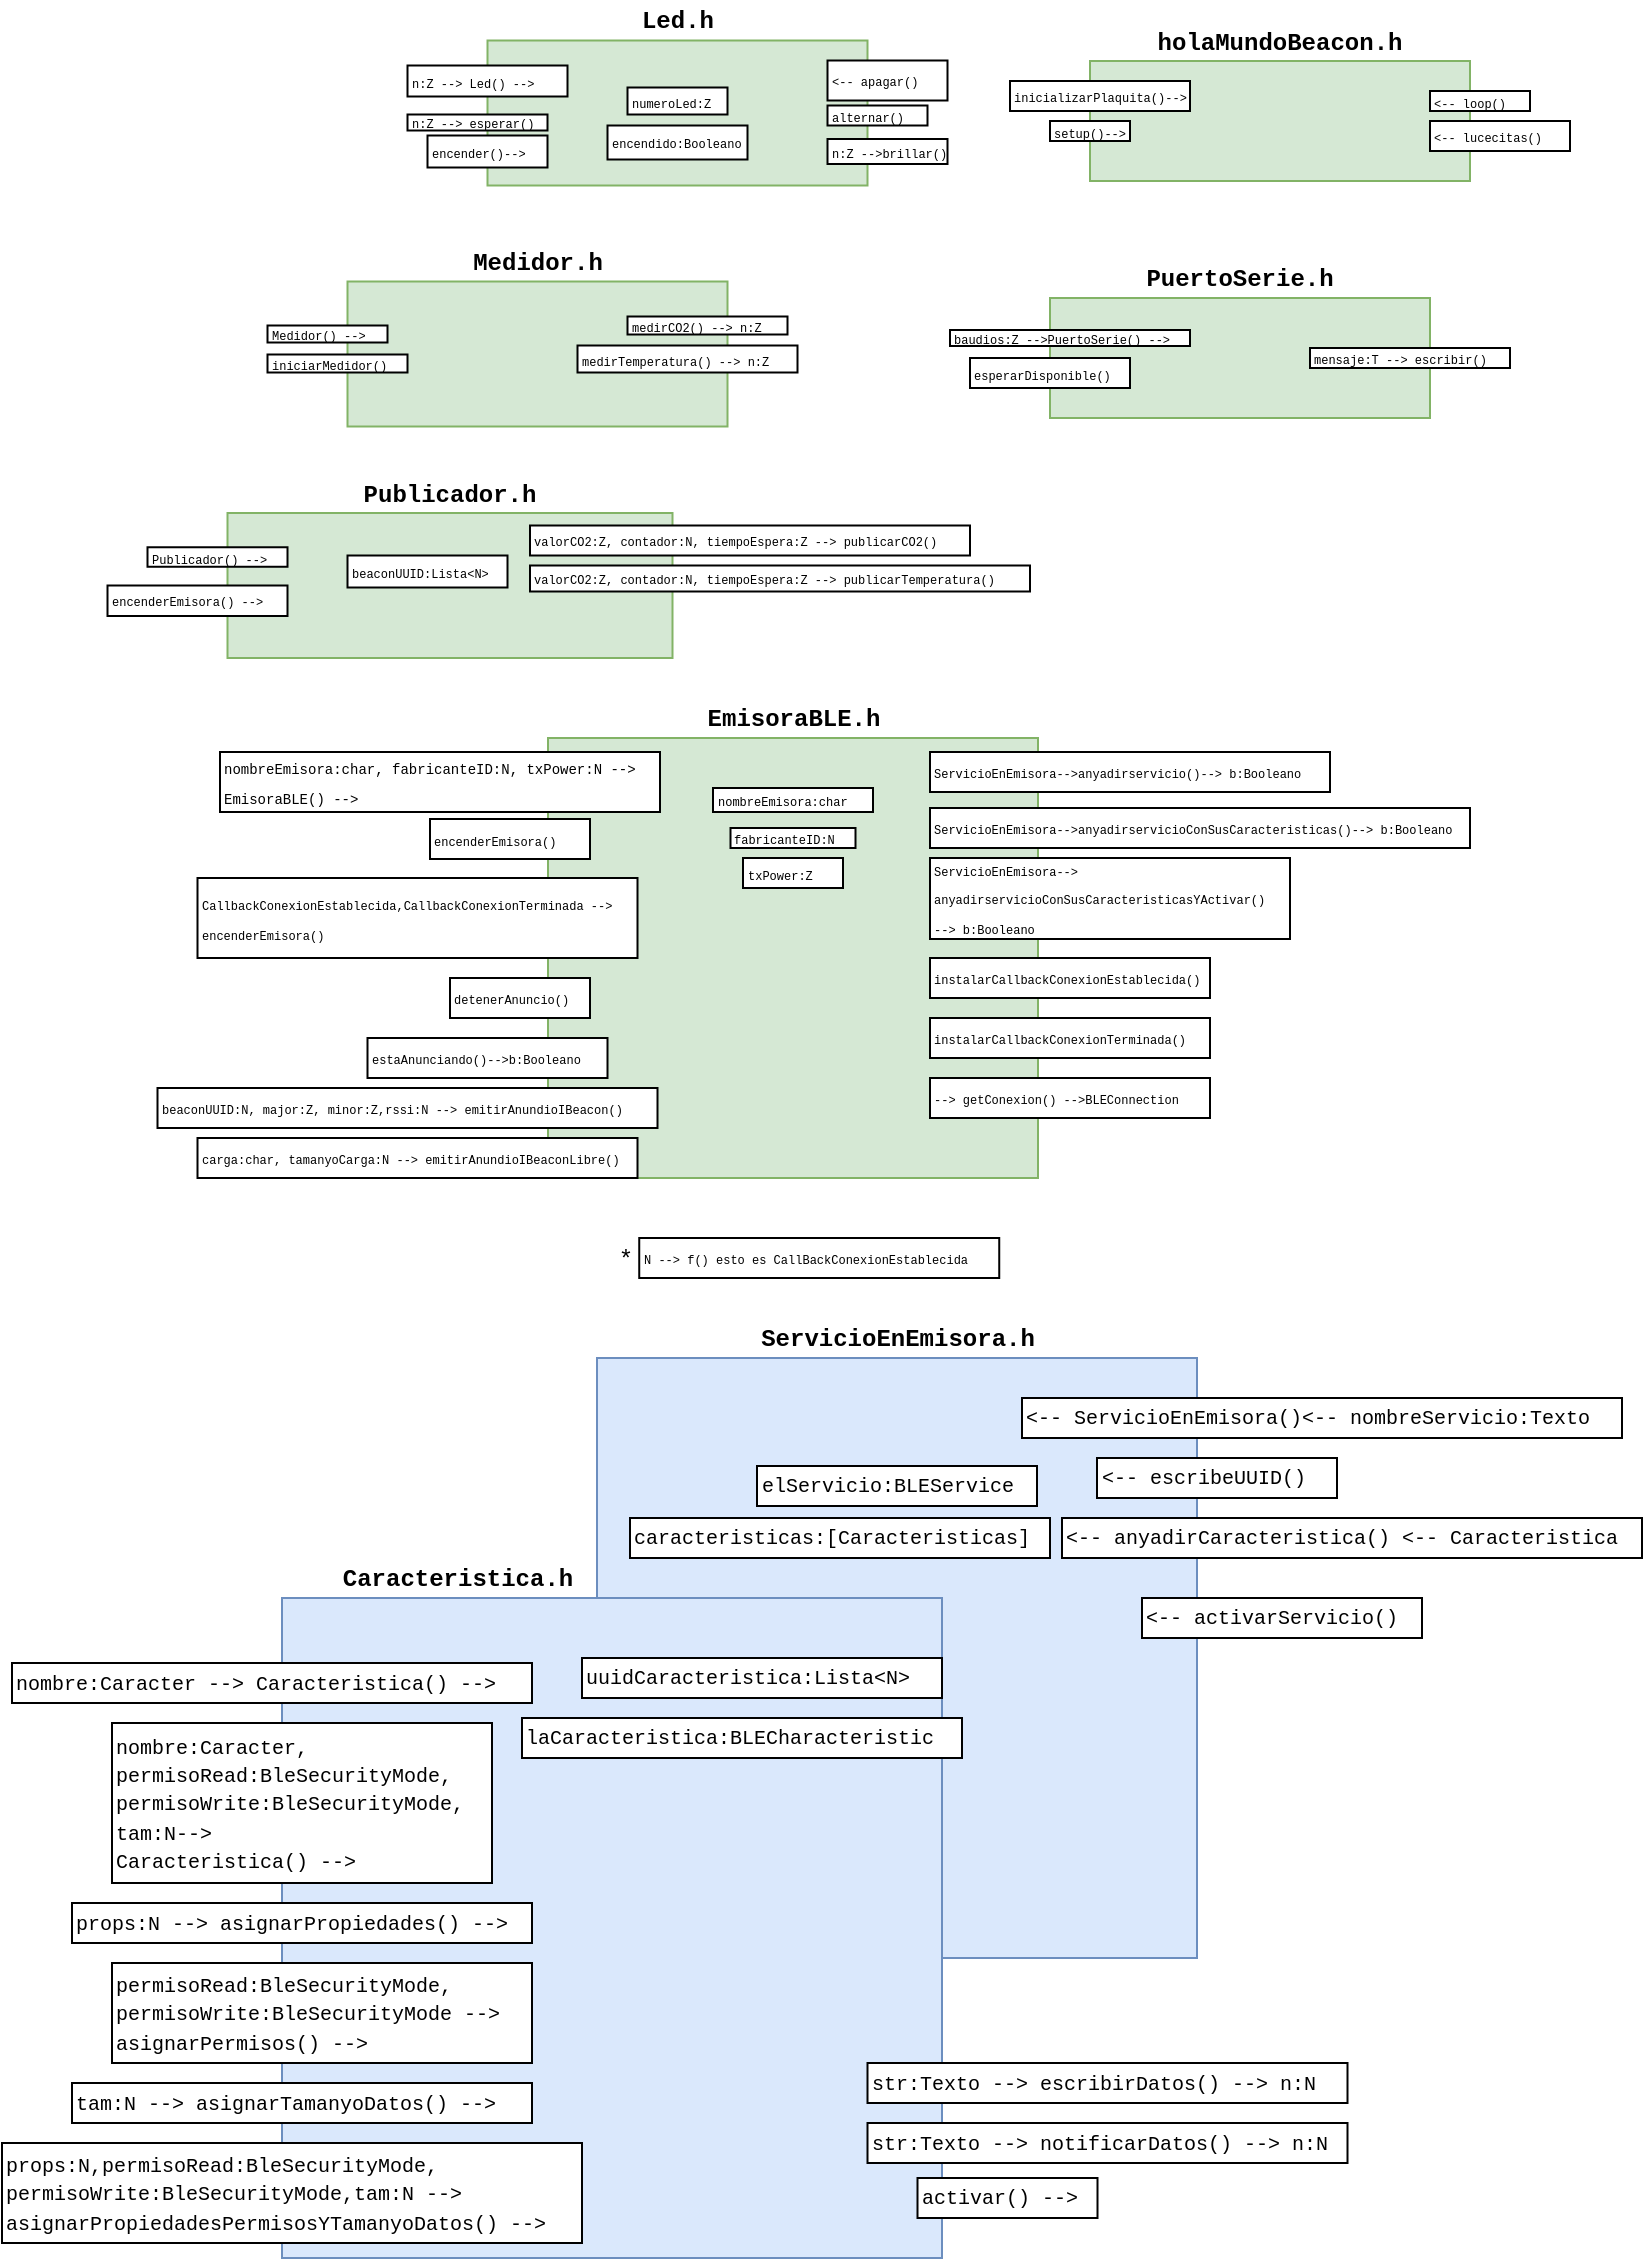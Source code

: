 <mxfile version="15.3.5" type="device"><diagram id="tgO9uGDI0BwoDOcUJX7m" name="Page-1"><mxGraphModel dx="2048" dy="681" grid="1" gridSize="10" guides="1" tooltips="1" connect="1" arrows="1" fold="1" page="1" pageScale="1" pageWidth="827" pageHeight="1169" math="0" shadow="0"><root><mxCell id="0"/><mxCell id="1" parent="0"/><mxCell id="ipwgen2EV-EIBakDFhna-1" value="" style="rounded=0;whiteSpace=wrap;html=1;fillColor=#d5e8d4;strokeColor=#82b366;" parent="1" vertex="1"><mxGeometry x="-280" y="61.5" width="190" height="60" as="geometry"/></mxCell><mxCell id="ipwgen2EV-EIBakDFhna-2" value="&lt;font face=&quot;Courier New&quot;&gt;&lt;b&gt;holaMundoBeacon.h&lt;/b&gt;&lt;/font&gt;" style="text;html=1;strokeColor=none;fillColor=none;align=center;verticalAlign=middle;whiteSpace=wrap;rounded=0;" parent="1" vertex="1"><mxGeometry x="-205" y="41.5" width="40" height="20" as="geometry"/></mxCell><mxCell id="ipwgen2EV-EIBakDFhna-3" value="&lt;font style=&quot;font-size: 6px&quot;&gt;inicializarPlaquita()--&amp;gt;&lt;/font&gt;" style="rounded=0;whiteSpace=wrap;html=1;strokeColor=default;strokeWidth=1;autosize=1;align=left;fontFamily=Courier New;" parent="1" vertex="1"><mxGeometry x="-320" y="71.5" width="90" height="15" as="geometry"/></mxCell><mxCell id="ipwgen2EV-EIBakDFhna-4" value="&lt;font style=&quot;font-size: 6px&quot;&gt;setup()--&amp;gt;&lt;/font&gt;" style="rounded=0;whiteSpace=wrap;html=1;strokeColor=default;strokeWidth=1;autosize=1;align=left;fontFamily=Courier New;" parent="1" vertex="1"><mxGeometry x="-300" y="91.5" width="40" height="10" as="geometry"/></mxCell><mxCell id="ipwgen2EV-EIBakDFhna-6" value="&lt;font style=&quot;font-size: 6px&quot;&gt;&amp;lt;-- loop()&lt;/font&gt;" style="rounded=0;whiteSpace=wrap;html=1;strokeColor=default;strokeWidth=1;autosize=1;align=left;fontFamily=Courier New;" parent="1" vertex="1"><mxGeometry x="-110" y="76.5" width="50" height="10" as="geometry"/></mxCell><mxCell id="ipwgen2EV-EIBakDFhna-7" value="&lt;font style=&quot;font-size: 6px&quot;&gt;&amp;lt;-- lucecitas()&lt;/font&gt;" style="rounded=0;whiteSpace=wrap;html=1;strokeColor=default;strokeWidth=1;autosize=1;align=left;fontFamily=Courier New;" parent="1" vertex="1"><mxGeometry x="-110" y="91.5" width="70" height="15" as="geometry"/></mxCell><mxCell id="ipwgen2EV-EIBakDFhna-8" value="" style="rounded=0;whiteSpace=wrap;html=1;fillColor=#d5e8d4;strokeColor=#82b366;" parent="1" vertex="1"><mxGeometry x="-300" y="180" width="190" height="60" as="geometry"/></mxCell><mxCell id="ipwgen2EV-EIBakDFhna-9" value="&lt;font face=&quot;Courier New&quot;&gt;&lt;b&gt;PuertoSerie.h&lt;/b&gt;&lt;/font&gt;" style="text;html=1;strokeColor=none;fillColor=none;align=center;verticalAlign=middle;whiteSpace=wrap;rounded=0;" parent="1" vertex="1"><mxGeometry x="-225" y="160" width="40" height="20" as="geometry"/></mxCell><mxCell id="ipwgen2EV-EIBakDFhna-10" value="&lt;font style=&quot;font-size: 6px&quot;&gt;baudios:Z --&amp;gt;PuertoSerie() --&amp;gt;&lt;/font&gt;" style="rounded=0;whiteSpace=wrap;html=1;strokeColor=default;strokeWidth=1;autosize=1;align=left;fontFamily=Courier New;" parent="1" vertex="1"><mxGeometry x="-350" y="196" width="120" height="8" as="geometry"/></mxCell><mxCell id="ipwgen2EV-EIBakDFhna-11" value="&lt;font style=&quot;font-size: 6px&quot;&gt;esperarDisponible()&lt;/font&gt;" style="rounded=0;whiteSpace=wrap;html=1;strokeColor=default;strokeWidth=1;autosize=1;align=left;fontFamily=Courier New;" parent="1" vertex="1"><mxGeometry x="-340" y="210" width="80" height="15" as="geometry"/></mxCell><mxCell id="ipwgen2EV-EIBakDFhna-12" value="&lt;font style=&quot;font-size: 6px&quot;&gt;mensaje:T --&amp;gt; escribir()&lt;/font&gt;" style="rounded=0;whiteSpace=wrap;html=1;strokeColor=default;strokeWidth=1;autosize=1;align=left;fontFamily=Courier New;" parent="1" vertex="1"><mxGeometry x="-170" y="205" width="100" height="10" as="geometry"/></mxCell><mxCell id="ipwgen2EV-EIBakDFhna-15" value="" style="rounded=0;whiteSpace=wrap;html=1;fillColor=#d5e8d4;strokeColor=#82b366;" parent="1" vertex="1"><mxGeometry x="-551" y="400" width="245" height="220" as="geometry"/></mxCell><mxCell id="ipwgen2EV-EIBakDFhna-16" value="&lt;font face=&quot;Courier New&quot;&gt;&lt;b&gt;EmisoraBLE.h&lt;/b&gt;&lt;/font&gt;" style="text;html=1;strokeColor=none;fillColor=none;align=center;verticalAlign=middle;whiteSpace=wrap;rounded=0;" parent="1" vertex="1"><mxGeometry x="-448.5" y="380" width="40" height="20" as="geometry"/></mxCell><mxCell id="ipwgen2EV-EIBakDFhna-17" value="&lt;font style=&quot;font-size: 7px&quot;&gt;nombreEmisora:char, fabricanteID:N, txPower:N --&amp;gt;&lt;br&gt;EmisoraBLE() --&amp;gt;&lt;/font&gt;" style="rounded=0;whiteSpace=wrap;strokeColor=default;strokeWidth=1;autosize=1;align=left;fontFamily=Courier New;html=1;" parent="1" vertex="1"><mxGeometry x="-715" y="407" width="220" height="30" as="geometry"/></mxCell><mxCell id="ipwgen2EV-EIBakDFhna-18" value="&lt;font style=&quot;font-size: 6px&quot;&gt;encenderEmisora()&lt;/font&gt;" style="rounded=0;whiteSpace=wrap;html=1;strokeColor=default;strokeWidth=1;autosize=1;align=left;fontFamily=Courier New;" parent="1" vertex="1"><mxGeometry x="-610" y="440.5" width="80" height="20" as="geometry"/></mxCell><mxCell id="ipwgen2EV-EIBakDFhna-19" value="&lt;font style=&quot;font-size: 6px&quot;&gt;nombreEmisora:char&lt;/font&gt;" style="rounded=0;whiteSpace=wrap;html=1;strokeColor=default;strokeWidth=1;autosize=1;align=left;fontFamily=Courier New;" parent="1" vertex="1"><mxGeometry x="-468.5" y="425" width="80" height="12" as="geometry"/></mxCell><mxCell id="ipwgen2EV-EIBakDFhna-20" value="&lt;font style=&quot;font-size: 6px&quot;&gt;fabricanteID:N&lt;/font&gt;" style="rounded=0;whiteSpace=wrap;html=1;strokeColor=default;strokeWidth=1;autosize=1;align=left;fontFamily=Courier New;" parent="1" vertex="1"><mxGeometry x="-459.75" y="445" width="62.5" height="10" as="geometry"/></mxCell><mxCell id="ipwgen2EV-EIBakDFhna-21" value="&lt;font style=&quot;font-size: 6px&quot;&gt;txPower:Z&lt;/font&gt;" style="rounded=0;whiteSpace=wrap;html=1;strokeColor=default;strokeWidth=1;autosize=1;align=left;fontFamily=Courier New;" parent="1" vertex="1"><mxGeometry x="-453.5" y="460" width="50" height="15" as="geometry"/></mxCell><mxCell id="ipwgen2EV-EIBakDFhna-22" value="&lt;font style=&quot;font-size: 6px&quot;&gt;detenerAnuncio()&lt;/font&gt;" style="rounded=0;whiteSpace=wrap;html=1;strokeColor=default;strokeWidth=1;autosize=1;align=left;fontFamily=Courier New;" parent="1" vertex="1"><mxGeometry x="-600" y="520" width="70" height="20" as="geometry"/></mxCell><mxCell id="ipwgen2EV-EIBakDFhna-23" value="&lt;font style=&quot;font-size: 6px&quot;&gt;estaAnunciando()--&amp;gt;b:Booleano&lt;/font&gt;" style="rounded=0;whiteSpace=wrap;html=1;strokeColor=default;strokeWidth=1;autosize=1;align=left;fontFamily=Courier New;" parent="1" vertex="1"><mxGeometry x="-641.25" y="550" width="120" height="20" as="geometry"/></mxCell><mxCell id="ipwgen2EV-EIBakDFhna-24" value="&lt;font style=&quot;font-size: 6px&quot;&gt;beaconUUID:N, major:Z, minor:Z,rssi:N --&amp;gt; emitirAnundioIBeacon()&lt;/font&gt;" style="rounded=0;whiteSpace=wrap;html=1;strokeColor=default;strokeWidth=1;autosize=1;align=left;fontFamily=Courier New;" parent="1" vertex="1"><mxGeometry x="-746.25" y="575" width="250" height="20" as="geometry"/></mxCell><mxCell id="ipwgen2EV-EIBakDFhna-25" value="&lt;font style=&quot;font-size: 6px&quot;&gt;carga:char, tamanyoCarga:N --&amp;gt; emitirAnundioIBeaconLibre()&lt;/font&gt;" style="rounded=0;whiteSpace=wrap;html=1;strokeColor=default;strokeWidth=1;autosize=1;align=left;fontFamily=Courier New;" parent="1" vertex="1"><mxGeometry x="-726.25" y="600" width="220" height="20" as="geometry"/></mxCell><mxCell id="ipwgen2EV-EIBakDFhna-26" value="&lt;font style=&quot;font-size: 6px&quot;&gt;ServicioEnEmisora--&amp;gt;anyadirservicio()--&amp;gt; b:Booleano&lt;/font&gt;" style="rounded=0;whiteSpace=wrap;html=1;strokeColor=default;strokeWidth=1;autosize=1;align=left;fontFamily=Courier New;" parent="1" vertex="1"><mxGeometry x="-360" y="407" width="200" height="20" as="geometry"/></mxCell><mxCell id="ipwgen2EV-EIBakDFhna-27" value="&lt;font style=&quot;font-size: 6px&quot;&gt;ServicioEnEmisora--&amp;gt;anyadirservicioConSusCaracteristicas()--&amp;gt; b:Booleano&lt;/font&gt;" style="rounded=0;whiteSpace=wrap;html=1;strokeColor=default;strokeWidth=1;autosize=1;align=left;fontFamily=Courier New;" parent="1" vertex="1"><mxGeometry x="-360" y="435" width="270" height="20" as="geometry"/></mxCell><mxCell id="ipwgen2EV-EIBakDFhna-28" value="&lt;font style=&quot;font-size: 6px&quot;&gt;ServicioEnEmisora--&amp;gt;&lt;br&gt;anyadirservicioConSusCaracteristicasYActivar()&lt;br&gt;--&amp;gt; b:Booleano&lt;/font&gt;" style="rounded=0;whiteSpace=wrap;html=1;strokeColor=default;strokeWidth=1;autosize=1;align=left;fontFamily=Courier New;" parent="1" vertex="1"><mxGeometry x="-360" y="460" width="180" height="40.5" as="geometry"/></mxCell><mxCell id="ipwgen2EV-EIBakDFhna-29" value="&lt;font style=&quot;font-size: 6px&quot;&gt;instalarCallbackConexionEstablecida()&lt;/font&gt;" style="rounded=0;whiteSpace=wrap;html=1;strokeColor=default;strokeWidth=1;autosize=1;align=left;fontFamily=Courier New;" parent="1" vertex="1"><mxGeometry x="-360" y="510" width="140" height="20" as="geometry"/></mxCell><mxCell id="ipwgen2EV-EIBakDFhna-30" value="&lt;font style=&quot;font-size: 6px&quot;&gt;instalarCallbackConexionTerminada()&lt;/font&gt;" style="rounded=0;whiteSpace=wrap;html=1;strokeColor=default;strokeWidth=1;autosize=1;align=left;fontFamily=Courier New;" parent="1" vertex="1"><mxGeometry x="-360" y="540" width="140" height="20" as="geometry"/></mxCell><mxCell id="ipwgen2EV-EIBakDFhna-31" value="&lt;font style=&quot;font-size: 6px&quot;&gt;--&amp;gt; getConexion() --&amp;gt;BLEConnection&lt;/font&gt;" style="rounded=0;whiteSpace=wrap;html=1;strokeColor=default;strokeWidth=1;autosize=1;align=left;fontFamily=Courier New;" parent="1" vertex="1"><mxGeometry x="-360" y="570" width="140" height="20" as="geometry"/></mxCell><mxCell id="OFcf161wTZdt9iDyQ_8O-1" value="" style="rounded=0;whiteSpace=wrap;html=1;fillColor=#d5e8d4;strokeColor=#82b366;" parent="1" vertex="1"><mxGeometry x="-581.25" y="51.25" width="190" height="72.5" as="geometry"/></mxCell><mxCell id="OFcf161wTZdt9iDyQ_8O-2" value="&lt;font face=&quot;Courier New&quot;&gt;&lt;b&gt;Led.h&lt;/b&gt;&lt;/font&gt;" style="text;html=1;strokeColor=none;fillColor=none;align=center;verticalAlign=middle;whiteSpace=wrap;rounded=0;" parent="1" vertex="1"><mxGeometry x="-506.25" y="31.25" width="40" height="20" as="geometry"/></mxCell><mxCell id="OFcf161wTZdt9iDyQ_8O-3" value="&lt;font style=&quot;font-size: 6px&quot;&gt;n:Z --&amp;gt; Led() --&amp;gt;&lt;/font&gt;" style="rounded=0;whiteSpace=wrap;html=1;strokeColor=default;strokeWidth=1;autosize=1;align=left;fontFamily=Courier New;" parent="1" vertex="1"><mxGeometry x="-621.25" y="63.75" width="80" height="15.5" as="geometry"/></mxCell><mxCell id="OFcf161wTZdt9iDyQ_8O-5" value="&lt;font style=&quot;font-size: 6px&quot;&gt;&amp;lt;-- apagar()&lt;/font&gt;" style="rounded=0;whiteSpace=wrap;html=1;strokeColor=default;strokeWidth=1;autosize=1;align=left;fontFamily=Courier New;" parent="1" vertex="1"><mxGeometry x="-411.25" y="61.25" width="60" height="20" as="geometry"/></mxCell><mxCell id="OFcf161wTZdt9iDyQ_8O-6" value="&lt;font style=&quot;font-size: 6px&quot;&gt;alternar()&lt;/font&gt;" style="rounded=0;whiteSpace=wrap;html=1;strokeColor=default;strokeWidth=1;autosize=1;align=left;fontFamily=Courier New;" parent="1" vertex="1"><mxGeometry x="-411.25" y="83.75" width="50" height="10" as="geometry"/></mxCell><mxCell id="OFcf161wTZdt9iDyQ_8O-7" value="&lt;font style=&quot;font-size: 6px&quot;&gt;n:Z --&amp;gt; esperar()&lt;/font&gt;" style="rounded=0;whiteSpace=wrap;html=1;strokeColor=default;strokeWidth=1;autosize=1;align=left;fontFamily=Courier New;" parent="1" vertex="1"><mxGeometry x="-621.25" y="88.25" width="70" height="8" as="geometry"/></mxCell><mxCell id="OFcf161wTZdt9iDyQ_8O-8" value="&lt;font style=&quot;font-size: 6px&quot;&gt;encender()--&amp;gt;&lt;/font&gt;" style="rounded=0;whiteSpace=wrap;html=1;strokeColor=default;strokeWidth=1;autosize=1;align=left;fontFamily=Courier New;" parent="1" vertex="1"><mxGeometry x="-611.25" y="98.75" width="60" height="16" as="geometry"/></mxCell><mxCell id="OFcf161wTZdt9iDyQ_8O-9" value="&lt;font style=&quot;font-size: 6px&quot;&gt;numeroLed:Z&lt;/font&gt;" style="rounded=0;whiteSpace=wrap;html=1;strokeColor=default;strokeWidth=1;autosize=1;align=left;fontFamily=Courier New;" parent="1" vertex="1"><mxGeometry x="-511.25" y="74.75" width="50" height="13.5" as="geometry"/></mxCell><mxCell id="OFcf161wTZdt9iDyQ_8O-10" value="&lt;font style=&quot;font-size: 6px&quot;&gt;encendido:Booleano&lt;/font&gt;" style="rounded=0;whiteSpace=wrap;html=1;strokeColor=default;strokeWidth=1;autosize=1;align=left;fontFamily=Courier New;" parent="1" vertex="1"><mxGeometry x="-521.25" y="93.75" width="70" height="17" as="geometry"/></mxCell><mxCell id="OFcf161wTZdt9iDyQ_8O-11" value="&lt;font style=&quot;font-size: 6px&quot;&gt;n:Z --&amp;gt;brillar()&lt;/font&gt;" style="rounded=0;whiteSpace=wrap;html=1;strokeColor=default;strokeWidth=1;autosize=1;align=left;fontFamily=Courier New;" parent="1" vertex="1"><mxGeometry x="-411.25" y="100.5" width="60" height="12.5" as="geometry"/></mxCell><mxCell id="OFcf161wTZdt9iDyQ_8O-12" value="" style="rounded=0;whiteSpace=wrap;html=1;fillColor=#d5e8d4;strokeColor=#82b366;" parent="1" vertex="1"><mxGeometry x="-651.25" y="171.75" width="190" height="72.5" as="geometry"/></mxCell><mxCell id="OFcf161wTZdt9iDyQ_8O-13" value="&lt;font face=&quot;Courier New&quot;&gt;&lt;b&gt;Medidor.h&lt;/b&gt;&lt;/font&gt;" style="text;html=1;strokeColor=none;fillColor=none;align=center;verticalAlign=middle;whiteSpace=wrap;rounded=0;" parent="1" vertex="1"><mxGeometry x="-576.25" y="151.75" width="40" height="20" as="geometry"/></mxCell><mxCell id="OFcf161wTZdt9iDyQ_8O-14" value="&lt;font style=&quot;font-size: 6px&quot;&gt;Medidor() --&amp;gt;&lt;/font&gt;" style="rounded=0;whiteSpace=wrap;html=1;strokeColor=default;strokeWidth=1;autosize=1;align=left;fontFamily=Courier New;" parent="1" vertex="1"><mxGeometry x="-691.25" y="193.75" width="60" height="8.5" as="geometry"/></mxCell><mxCell id="OFcf161wTZdt9iDyQ_8O-15" value="&lt;font style=&quot;font-size: 6px&quot;&gt;medirCO2() --&amp;gt; n:Z&lt;/font&gt;" style="rounded=0;whiteSpace=wrap;html=1;strokeColor=default;strokeWidth=1;autosize=1;align=left;fontFamily=Courier New;" parent="1" vertex="1"><mxGeometry x="-511.25" y="189.25" width="80" height="9" as="geometry"/></mxCell><mxCell id="OFcf161wTZdt9iDyQ_8O-17" value="&lt;font style=&quot;font-size: 6px&quot;&gt;iniciarMedidor()&lt;/font&gt;" style="rounded=0;whiteSpace=wrap;html=1;strokeColor=default;strokeWidth=1;autosize=1;align=left;fontFamily=Courier New;" parent="1" vertex="1"><mxGeometry x="-691.25" y="208.25" width="70" height="9" as="geometry"/></mxCell><mxCell id="OFcf161wTZdt9iDyQ_8O-22" value="&lt;font style=&quot;font-size: 6px&quot;&gt;medirTemperatura() --&amp;gt; n:Z&lt;/font&gt;" style="rounded=0;whiteSpace=wrap;html=1;strokeColor=default;strokeWidth=1;autosize=1;align=left;fontFamily=Courier New;" parent="1" vertex="1"><mxGeometry x="-536.25" y="203.75" width="110" height="13.5" as="geometry"/></mxCell><mxCell id="OFcf161wTZdt9iDyQ_8O-23" value="" style="rounded=0;whiteSpace=wrap;html=1;fillColor=#d5e8d4;strokeColor=#82b366;" parent="1" vertex="1"><mxGeometry x="-711.25" y="287.5" width="222.5" height="72.5" as="geometry"/></mxCell><mxCell id="OFcf161wTZdt9iDyQ_8O-24" value="&lt;font face=&quot;Courier New&quot;&gt;&lt;b&gt;Publicador.h&lt;/b&gt;&lt;/font&gt;" style="text;html=1;strokeColor=none;fillColor=none;align=center;verticalAlign=middle;whiteSpace=wrap;rounded=0;" parent="1" vertex="1"><mxGeometry x="-620" y="267.5" width="40" height="20" as="geometry"/></mxCell><mxCell id="OFcf161wTZdt9iDyQ_8O-25" value="&lt;font style=&quot;font-size: 6px&quot;&gt;Publicador() --&amp;gt;&lt;/font&gt;" style="rounded=0;whiteSpace=wrap;html=1;strokeColor=default;strokeWidth=1;autosize=1;align=left;fontFamily=Courier New;" parent="1" vertex="1"><mxGeometry x="-751.25" y="304.63" width="70" height="9.75" as="geometry"/></mxCell><mxCell id="OFcf161wTZdt9iDyQ_8O-26" value="&lt;font style=&quot;font-size: 6px&quot;&gt;valorCO2:Z, contador:N, tiempoEspera:Z --&amp;gt; publicarCO2()&lt;/font&gt;" style="rounded=0;whiteSpace=wrap;html=1;strokeColor=default;strokeWidth=1;autosize=1;align=left;fontFamily=Courier New;" parent="1" vertex="1"><mxGeometry x="-560" y="293.75" width="220" height="15" as="geometry"/></mxCell><mxCell id="OFcf161wTZdt9iDyQ_8O-27" value="&lt;font style=&quot;font-size: 6px&quot;&gt;encenderEmisora() --&amp;gt;&lt;/font&gt;" style="rounded=0;whiteSpace=wrap;html=1;strokeColor=default;strokeWidth=1;autosize=1;align=left;fontFamily=Courier New;" parent="1" vertex="1"><mxGeometry x="-771.25" y="323.75" width="90" height="15.25" as="geometry"/></mxCell><mxCell id="OFcf161wTZdt9iDyQ_8O-30" value="&lt;font style=&quot;font-size: 6px&quot;&gt;beaconUUID:Lista&amp;lt;N&amp;gt;&lt;/font&gt;" style="rounded=0;whiteSpace=wrap;html=1;strokeColor=default;strokeWidth=1;autosize=1;align=left;fontFamily=Courier New;" parent="1" vertex="1"><mxGeometry x="-651.25" y="308.75" width="80" height="16" as="geometry"/></mxCell><mxCell id="OFcf161wTZdt9iDyQ_8O-31" value="&lt;font style=&quot;font-size: 6px&quot;&gt;valorCO2:Z, contador:N, tiempoEspera:Z --&amp;gt; publicarTemperatura()&lt;/font&gt;" style="rounded=0;whiteSpace=wrap;html=1;strokeColor=default;strokeWidth=1;autosize=1;align=left;fontFamily=Courier New;" parent="1" vertex="1"><mxGeometry x="-560" y="313.75" width="250" height="13" as="geometry"/></mxCell><mxCell id="Oq1EGMH2vFRaeua2SAsv-1" value="&lt;font style=&quot;font-size: 6px&quot;&gt;CallbackConexionEstablecida,CallbackConexionTerminada --&amp;gt;&lt;br&gt;encenderEmisora()&lt;/font&gt;" style="rounded=0;whiteSpace=wrap;html=1;strokeColor=default;strokeWidth=1;autosize=1;align=left;fontFamily=Courier New;" parent="1" vertex="1"><mxGeometry x="-726.25" y="470" width="220" height="40" as="geometry"/></mxCell><mxCell id="Oq1EGMH2vFRaeua2SAsv-3" value="*" style="text;html=1;strokeColor=none;fillColor=none;align=center;verticalAlign=middle;whiteSpace=wrap;rounded=0;hachureGap=4;pointerEvents=0;" parent="1" vertex="1"><mxGeometry x="-531.63" y="650" width="40" height="20" as="geometry"/></mxCell><mxCell id="Oq1EGMH2vFRaeua2SAsv-5" value="&lt;font style=&quot;font-size: 6px&quot;&gt;N --&amp;gt; f() esto es CallBackConexionEstablecida&amp;nbsp;&lt;/font&gt;" style="rounded=0;whiteSpace=wrap;html=1;strokeColor=default;strokeWidth=1;autosize=1;align=left;fontFamily=Courier New;" parent="1" vertex="1"><mxGeometry x="-505.38" y="650" width="180" height="20" as="geometry"/></mxCell><mxCell id="_moYtrAHq6O03taxWmaO-1" value="" style="whiteSpace=wrap;html=1;aspect=fixed;fillColor=#dae8fc;strokeColor=#6c8ebf;" vertex="1" parent="1"><mxGeometry x="-526.5" y="710" width="300" height="300" as="geometry"/></mxCell><mxCell id="_moYtrAHq6O03taxWmaO-2" value="" style="whiteSpace=wrap;html=1;aspect=fixed;fillColor=#dae8fc;strokeColor=#6c8ebf;" vertex="1" parent="1"><mxGeometry x="-684" y="830" width="330" height="330" as="geometry"/></mxCell><mxCell id="_moYtrAHq6O03taxWmaO-3" value="&lt;font style=&quot;font-size: 10px&quot;&gt;uuidCaracteristica&lt;/font&gt;&lt;font size=&quot;1&quot;&gt;:Lista&amp;lt;N&amp;gt;&lt;/font&gt;" style="rounded=0;whiteSpace=wrap;html=1;strokeColor=default;strokeWidth=1;autosize=1;align=left;fontFamily=Courier New;" vertex="1" parent="1"><mxGeometry x="-534" y="860" width="180" height="20" as="geometry"/></mxCell><mxCell id="_moYtrAHq6O03taxWmaO-5" value="&lt;span style=&quot;font-size: 10px&quot;&gt;elServicio:BLEService&lt;/span&gt;" style="rounded=0;whiteSpace=wrap;html=1;strokeColor=default;strokeWidth=1;autosize=1;align=left;fontFamily=Courier New;" vertex="1" parent="1"><mxGeometry x="-446.5" y="764" width="140" height="20" as="geometry"/></mxCell><mxCell id="_moYtrAHq6O03taxWmaO-6" value="&lt;span style=&quot;font-size: 10px&quot;&gt;caracteristicas:[Caracteristicas]&lt;/span&gt;" style="rounded=0;whiteSpace=wrap;html=1;strokeColor=default;strokeWidth=1;autosize=1;align=left;fontFamily=Courier New;" vertex="1" parent="1"><mxGeometry x="-510" y="790" width="210" height="20" as="geometry"/></mxCell><mxCell id="_moYtrAHq6O03taxWmaO-7" value="&lt;span style=&quot;font-size: 10px&quot;&gt;&amp;lt;-- ServicioEnEmisora()&amp;lt;-- nombreServicio:Texto&lt;/span&gt;" style="rounded=0;whiteSpace=wrap;html=1;strokeColor=default;strokeWidth=1;autosize=1;align=left;fontFamily=Courier New;" vertex="1" parent="1"><mxGeometry x="-314" y="730" width="300" height="20" as="geometry"/></mxCell><mxCell id="_moYtrAHq6O03taxWmaO-8" value="&lt;span style=&quot;font-size: 10px&quot;&gt;&amp;lt;-- escribeUUID()&lt;/span&gt;" style="rounded=0;whiteSpace=wrap;html=1;strokeColor=default;strokeWidth=1;autosize=1;align=left;fontFamily=Courier New;" vertex="1" parent="1"><mxGeometry x="-276.5" y="760" width="120" height="20" as="geometry"/></mxCell><mxCell id="_moYtrAHq6O03taxWmaO-9" value="&lt;span style=&quot;font-size: 10px&quot;&gt;&amp;lt;-- anyadirCaracteristica() &amp;lt;-- Caracteristica&lt;/span&gt;" style="rounded=0;whiteSpace=wrap;html=1;strokeColor=default;strokeWidth=1;autosize=1;align=left;fontFamily=Courier New;" vertex="1" parent="1"><mxGeometry x="-294" y="790" width="290" height="20" as="geometry"/></mxCell><mxCell id="_moYtrAHq6O03taxWmaO-10" value="&lt;span style=&quot;font-size: 10px&quot;&gt;&amp;lt;-- activarServicio()&lt;/span&gt;" style="rounded=0;whiteSpace=wrap;html=1;strokeColor=default;strokeWidth=1;autosize=1;align=left;fontFamily=Courier New;" vertex="1" parent="1"><mxGeometry x="-254" y="830" width="140" height="20" as="geometry"/></mxCell><mxCell id="_moYtrAHq6O03taxWmaO-11" value="&lt;font face=&quot;Courier New&quot;&gt;&lt;b&gt;Caracteristica.h&lt;/b&gt;&lt;/font&gt;" style="text;html=1;strokeColor=none;fillColor=none;align=center;verticalAlign=middle;whiteSpace=wrap;rounded=0;" vertex="1" parent="1"><mxGeometry x="-616.5" y="810" width="40" height="20" as="geometry"/></mxCell><mxCell id="_moYtrAHq6O03taxWmaO-12" value="&lt;span style=&quot;font-size: 10px&quot;&gt;laCaracteristica:BLECharacteristic&lt;/span&gt;" style="rounded=0;whiteSpace=wrap;html=1;strokeColor=default;strokeWidth=1;autosize=1;align=left;fontFamily=Courier New;" vertex="1" parent="1"><mxGeometry x="-564" y="890" width="220" height="20" as="geometry"/></mxCell><mxCell id="_moYtrAHq6O03taxWmaO-13" value="&lt;span style=&quot;font-size: 10px&quot;&gt;nombre:Caracter --&amp;gt; Caracteristica() --&amp;gt;&lt;/span&gt;" style="rounded=0;whiteSpace=wrap;html=1;strokeColor=default;strokeWidth=1;autosize=1;align=left;fontFamily=Courier New;" vertex="1" parent="1"><mxGeometry x="-819" y="862.5" width="260" height="20" as="geometry"/></mxCell><mxCell id="_moYtrAHq6O03taxWmaO-14" value="&lt;span style=&quot;font-size: 10px&quot;&gt;nombre:Caracter,&lt;br&gt;permisoRead:BleSecurityMode,&lt;br&gt;permisoWrite:&lt;/span&gt;&lt;span style=&quot;font-size: 10px&quot;&gt;BleSecurityMode,&lt;br&gt;&lt;/span&gt;&lt;span style=&quot;font-size: 10px&quot;&gt;tam:N--&amp;gt;&lt;br&gt;Caracteristica() --&amp;gt;&lt;/span&gt;" style="rounded=0;whiteSpace=wrap;html=1;strokeColor=default;strokeWidth=1;autosize=1;align=left;fontFamily=Courier New;" vertex="1" parent="1"><mxGeometry x="-769" y="892.5" width="190" height="80" as="geometry"/></mxCell><mxCell id="_moYtrAHq6O03taxWmaO-15" value="&lt;span style=&quot;font-size: 10px&quot;&gt;props:N --&amp;gt; asignarPropiedades() --&amp;gt;&lt;/span&gt;" style="rounded=0;whiteSpace=wrap;html=1;strokeColor=default;strokeWidth=1;autosize=1;align=left;fontFamily=Courier New;" vertex="1" parent="1"><mxGeometry x="-789" y="982.5" width="230" height="20" as="geometry"/></mxCell><mxCell id="_moYtrAHq6O03taxWmaO-16" value="&lt;span style=&quot;font-size: 10px&quot;&gt;permisoRead:BleSecurityMode,&lt;br&gt;permisoWrite:&lt;/span&gt;&lt;span style=&quot;font-size: 10px&quot;&gt;BleSecurityMode&lt;/span&gt;&lt;span style=&quot;font-size: 10px&quot;&gt;&amp;nbsp;--&amp;gt; &lt;br&gt;asignarPermisos() --&amp;gt;&lt;/span&gt;" style="rounded=0;whiteSpace=wrap;html=1;strokeColor=default;strokeWidth=1;autosize=1;align=left;fontFamily=Courier New;" vertex="1" parent="1"><mxGeometry x="-769" y="1012.5" width="210" height="50" as="geometry"/></mxCell><mxCell id="_moYtrAHq6O03taxWmaO-17" value="&lt;span style=&quot;font-size: 10px&quot;&gt;tam:N --&amp;gt; asignarTamanyoDatos() --&amp;gt;&lt;/span&gt;" style="rounded=0;whiteSpace=wrap;html=1;strokeColor=default;strokeWidth=1;autosize=1;align=left;fontFamily=Courier New;" vertex="1" parent="1"><mxGeometry x="-789" y="1072.5" width="230" height="20" as="geometry"/></mxCell><mxCell id="_moYtrAHq6O03taxWmaO-18" value="&lt;span style=&quot;font-size: 10px&quot;&gt;props:N,permisoRead:BleSecurityMode,&lt;br&gt;permisoWrite:&lt;/span&gt;&lt;span style=&quot;font-size: 10px&quot;&gt;BleSecurityMode,tam:N&lt;/span&gt;&lt;span style=&quot;font-size: 10px&quot;&gt;&amp;nbsp;--&amp;gt; &lt;br&gt;asignarPropiedadesPermisosYTamanyoDatos() --&amp;gt;&lt;/span&gt;" style="rounded=0;whiteSpace=wrap;html=1;strokeColor=default;strokeWidth=1;autosize=1;align=left;fontFamily=Courier New;" vertex="1" parent="1"><mxGeometry x="-824" y="1102.5" width="290" height="50" as="geometry"/></mxCell><mxCell id="_moYtrAHq6O03taxWmaO-19" value="&lt;span style=&quot;font-size: 10px&quot;&gt;str:Texto --&amp;gt; escribirDatos() --&amp;gt; n:N&lt;/span&gt;" style="rounded=0;whiteSpace=wrap;html=1;strokeColor=default;strokeWidth=1;autosize=1;align=left;fontFamily=Courier New;" vertex="1" parent="1"><mxGeometry x="-391.25" y="1062.5" width="240" height="20" as="geometry"/></mxCell><mxCell id="_moYtrAHq6O03taxWmaO-20" value="&lt;span style=&quot;font-size: 10px&quot;&gt;str:Texto --&amp;gt; notificarDatos() --&amp;gt; n:N&lt;/span&gt;" style="rounded=0;whiteSpace=wrap;html=1;strokeColor=default;strokeWidth=1;autosize=1;align=left;fontFamily=Courier New;" vertex="1" parent="1"><mxGeometry x="-391.25" y="1092.5" width="240" height="20" as="geometry"/></mxCell><mxCell id="_moYtrAHq6O03taxWmaO-21" value="&lt;span style=&quot;font-size: 10px&quot;&gt;activar() --&amp;gt;&lt;/span&gt;" style="rounded=0;whiteSpace=wrap;html=1;strokeColor=default;strokeWidth=1;autosize=1;align=left;fontFamily=Courier New;" vertex="1" parent="1"><mxGeometry x="-366.25" y="1120" width="90" height="20" as="geometry"/></mxCell><mxCell id="_moYtrAHq6O03taxWmaO-22" value="&lt;span style=&quot;font-size: 10px&quot;&gt;nombre:Caracter --&amp;gt; Caracteristica() --&amp;gt;&lt;/span&gt;" style="rounded=0;whiteSpace=wrap;html=1;strokeColor=default;strokeWidth=1;autosize=1;align=left;fontFamily=Courier New;" vertex="1" parent="1"><mxGeometry x="-819" y="862.5" width="260" height="20" as="geometry"/></mxCell><mxCell id="_moYtrAHq6O03taxWmaO-23" value="&lt;span style=&quot;font-size: 10px&quot;&gt;nombre:Caracter,&lt;br&gt;permisoRead:BleSecurityMode,&lt;br&gt;permisoWrite:&lt;/span&gt;&lt;span style=&quot;font-size: 10px&quot;&gt;BleSecurityMode,&lt;br&gt;&lt;/span&gt;&lt;span style=&quot;font-size: 10px&quot;&gt;tam:N--&amp;gt;&lt;br&gt;Caracteristica() --&amp;gt;&lt;/span&gt;" style="rounded=0;whiteSpace=wrap;html=1;strokeColor=default;strokeWidth=1;autosize=1;align=left;fontFamily=Courier New;" vertex="1" parent="1"><mxGeometry x="-769" y="892.5" width="190" height="80" as="geometry"/></mxCell><mxCell id="_moYtrAHq6O03taxWmaO-24" value="&lt;span style=&quot;font-size: 10px&quot;&gt;props:N --&amp;gt; asignarPropiedades() --&amp;gt;&lt;/span&gt;" style="rounded=0;whiteSpace=wrap;html=1;strokeColor=default;strokeWidth=1;autosize=1;align=left;fontFamily=Courier New;" vertex="1" parent="1"><mxGeometry x="-789" y="982.5" width="230" height="20" as="geometry"/></mxCell><mxCell id="_moYtrAHq6O03taxWmaO-26" value="&lt;font face=&quot;Courier New&quot;&gt;&lt;b&gt;ServicioEnEmisora.h&lt;/b&gt;&lt;/font&gt;" style="text;html=1;strokeColor=none;fillColor=none;align=center;verticalAlign=middle;whiteSpace=wrap;rounded=0;" vertex="1" parent="1"><mxGeometry x="-396.5" y="690" width="40" height="20" as="geometry"/></mxCell></root></mxGraphModel></diagram></mxfile>
